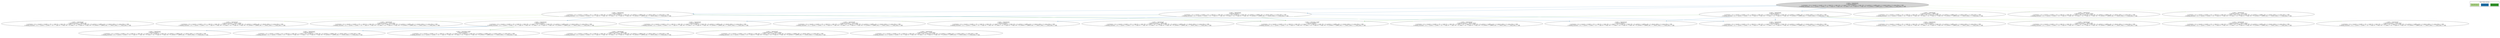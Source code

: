 strict digraph DiskGraph {
edge [colorscheme="paired12"]
nodesep=0.35;
subgraph cluster_graph {
color="white";
2400585854067513445 [label="/\\ state = \"operational\"\n/\\ selected_product = \"\"\n/\\ customers = [c1 |-> [assets |-> [credit |-> (25 :> 2 @@ 50 :> 2 @@ 100 :> 2), bank |-> (25 :> 0 @@ 50 :> 0 @@ 100 :> 0), product |-> [saffron_sky |-> 0, desert_white |-> 0, ocean_blue |-> 0]]]]\n/\\ vending_machines = [v1 |-> [assets |-> [credit |-> (25 :> 0 @@ 50 :> 0 @@ 100 :> 0), bank |-> (25 :> 0 @@ 50 :> 0 @@ 100 :> 0), product |-> [saffron_sky |-> 2, desert_white |-> 2, ocean_blue |-> 2]]]]",style = filled]
2400585854067513445 -> -5579545032117961053 [label="",color="2",fontcolor="2"];
-5579545032117961053 [label="/\\ state = \"operational\"\n/\\ selected_product = \"\"\n/\\ customers = [c1 |-> [assets |-> [credit |-> (25 :> 1 @@ 50 :> 2 @@ 100 :> 2), bank |-> (25 :> 0 @@ 50 :> 0 @@ 100 :> 0), product |-> [saffron_sky |-> 0, desert_white |-> 0, ocean_blue |-> 0]]]]\n/\\ vending_machines = [v1 |-> [assets |-> [credit |-> (25 :> 1 @@ 50 :> 0 @@ 100 :> 0), bank |-> (25 :> 0 @@ 50 :> 0 @@ 100 :> 0), product |-> [saffron_sky |-> 2, desert_white |-> 2, ocean_blue |-> 2]]]]"];
2400585854067513445 -> -8227914320888717476 [label="",color="2",fontcolor="2"];
-8227914320888717476 [label="/\\ state = \"operational\"\n/\\ selected_product = \"\"\n/\\ customers = [c1 |-> [assets |-> [credit |-> (25 :> 2 @@ 50 :> 1 @@ 100 :> 2), bank |-> (25 :> 0 @@ 50 :> 0 @@ 100 :> 0), product |-> [saffron_sky |-> 0, desert_white |-> 0, ocean_blue |-> 0]]]]\n/\\ vending_machines = [v1 |-> [assets |-> [credit |-> (25 :> 0 @@ 50 :> 1 @@ 100 :> 0), bank |-> (25 :> 0 @@ 50 :> 0 @@ 100 :> 0), product |-> [saffron_sky |-> 2, desert_white |-> 2, ocean_blue |-> 2]]]]"];
-5579545032117961053 -> -1557167281297787587 [label="",color="2",fontcolor="2"];
-1557167281297787587 [label="/\\ state = \"operational\"\n/\\ selected_product = \"\"\n/\\ customers = [c1 |-> [assets |-> [credit |-> (25 :> 0 @@ 50 :> 2 @@ 100 :> 2), bank |-> (25 :> 0 @@ 50 :> 0 @@ 100 :> 0), product |-> [saffron_sky |-> 0, desert_white |-> 0, ocean_blue |-> 0]]]]\n/\\ vending_machines = [v1 |-> [assets |-> [credit |-> (25 :> 2 @@ 50 :> 0 @@ 100 :> 0), bank |-> (25 :> 0 @@ 50 :> 0 @@ 100 :> 0), product |-> [saffron_sky |-> 2, desert_white |-> 2, ocean_blue |-> 2]]]]"];
2400585854067513445 -> 3448501722678412208 [label="",color="2",fontcolor="2"];
3448501722678412208 [label="/\\ state = \"operational\"\n/\\ selected_product = \"\"\n/\\ customers = [c1 |-> [assets |-> [credit |-> (25 :> 2 @@ 50 :> 2 @@ 100 :> 1), bank |-> (25 :> 0 @@ 50 :> 0 @@ 100 :> 0), product |-> [saffron_sky |-> 0, desert_white |-> 0, ocean_blue |-> 0]]]]\n/\\ vending_machines = [v1 |-> [assets |-> [credit |-> (25 :> 0 @@ 50 :> 0 @@ 100 :> 1), bank |-> (25 :> 0 @@ 50 :> 0 @@ 100 :> 0), product |-> [saffron_sky |-> 2, desert_white |-> 2, ocean_blue |-> 2]]]]"];
-8227914320888717476 -> 2166639081105242522 [label="",color="2",fontcolor="2"];
2166639081105242522 [label="/\\ state = \"operational\"\n/\\ selected_product = \"\"\n/\\ customers = [c1 |-> [assets |-> [credit |-> (25 :> 1 @@ 50 :> 1 @@ 100 :> 2), bank |-> (25 :> 0 @@ 50 :> 0 @@ 100 :> 0), product |-> [saffron_sky |-> 0, desert_white |-> 0, ocean_blue |-> 0]]]]\n/\\ vending_machines = [v1 |-> [assets |-> [credit |-> (25 :> 1 @@ 50 :> 1 @@ 100 :> 0), bank |-> (25 :> 0 @@ 50 :> 0 @@ 100 :> 0), product |-> [saffron_sky |-> 2, desert_white |-> 2, ocean_blue |-> 2]]]]"];
-5579545032117961053 -> 2166639081105242522 [label="",color="2",fontcolor="2"];
-1557167281297787587 -> 5108171605003203076 [label="",color="2",fontcolor="2"];
5108171605003203076 [label="/\\ state = \"operational\"\n/\\ selected_product = \"\"\n/\\ customers = [c1 |-> [assets |-> [credit |-> (25 :> 0 @@ 50 :> 1 @@ 100 :> 2), bank |-> (25 :> 0 @@ 50 :> 0 @@ 100 :> 0), product |-> [saffron_sky |-> 0, desert_white |-> 0, ocean_blue |-> 0]]]]\n/\\ vending_machines = [v1 |-> [assets |-> [credit |-> (25 :> 2 @@ 50 :> 1 @@ 100 :> 0), bank |-> (25 :> 0 @@ 50 :> 0 @@ 100 :> 0), product |-> [saffron_sky |-> 2, desert_white |-> 2, ocean_blue |-> 2]]]]"];
2400585854067513445 -> -3626379363704403532 [label="",color="3",fontcolor="3"];
-3626379363704403532 [label="/\\ state = \"operational\"\n/\\ selected_product = \"saffron_sky\"\n/\\ customers = [c1 |-> [assets |-> [credit |-> (25 :> 2 @@ 50 :> 2 @@ 100 :> 2), bank |-> (25 :> 0 @@ 50 :> 0 @@ 100 :> 0), product |-> [saffron_sky |-> 0, desert_white |-> 0, ocean_blue |-> 0]]]]\n/\\ vending_machines = [v1 |-> [assets |-> [credit |-> (25 :> 0 @@ 50 :> 0 @@ 100 :> 0), bank |-> (25 :> 0 @@ 50 :> 0 @@ 100 :> 0), product |-> [saffron_sky |-> 2, desert_white |-> 2, ocean_blue |-> 2]]]]"];
3448501722678412208 -> -4892480067411352202 [label="",color="2",fontcolor="2"];
-4892480067411352202 [label="/\\ state = \"operational\"\n/\\ selected_product = \"\"\n/\\ customers = [c1 |-> [assets |-> [credit |-> (25 :> 1 @@ 50 :> 2 @@ 100 :> 1), bank |-> (25 :> 0 @@ 50 :> 0 @@ 100 :> 0), product |-> [saffron_sky |-> 0, desert_white |-> 0, ocean_blue |-> 0]]]]\n/\\ vending_machines = [v1 |-> [assets |-> [credit |-> (25 :> 1 @@ 50 :> 0 @@ 100 :> 1), bank |-> (25 :> 0 @@ 50 :> 0 @@ 100 :> 0), product |-> [saffron_sky |-> 2, desert_white |-> 2, ocean_blue |-> 2]]]]"];
-1557167281297787587 -> -1952092126729326872 [label="",color="2",fontcolor="2"];
-1952092126729326872 [label="/\\ state = \"operational\"\n/\\ selected_product = \"\"\n/\\ customers = [c1 |-> [assets |-> [credit |-> (25 :> 0 @@ 50 :> 2 @@ 100 :> 1), bank |-> (25 :> 0 @@ 50 :> 0 @@ 100 :> 0), product |-> [saffron_sky |-> 0, desert_white |-> 0, ocean_blue |-> 0]]]]\n/\\ vending_machines = [v1 |-> [assets |-> [credit |-> (25 :> 2 @@ 50 :> 0 @@ 100 :> 1), bank |-> (25 :> 0 @@ 50 :> 0 @@ 100 :> 0), product |-> [saffron_sky |-> 2, desert_white |-> 2, ocean_blue |-> 2]]]]"];
-8227914320888717476 -> 4863634155672950291 [label="",color="2",fontcolor="2"];
4863634155672950291 [label="/\\ state = \"operational\"\n/\\ selected_product = \"\"\n/\\ customers = [c1 |-> [assets |-> [credit |-> (25 :> 2 @@ 50 :> 0 @@ 100 :> 2), bank |-> (25 :> 0 @@ 50 :> 0 @@ 100 :> 0), product |-> [saffron_sky |-> 0, desert_white |-> 0, ocean_blue |-> 0]]]]\n/\\ vending_machines = [v1 |-> [assets |-> [credit |-> (25 :> 0 @@ 50 :> 2 @@ 100 :> 0), bank |-> (25 :> 0 @@ 50 :> 0 @@ 100 :> 0), product |-> [saffron_sky |-> 2, desert_white |-> 2, ocean_blue |-> 2]]]]"];
-5579545032117961053 -> -4892480067411352202 [label="",color="2",fontcolor="2"];
2400585854067513445 -> -5579545032117961053 [label="",color="2",fontcolor="2"];
-1557167281297787587 -> 8189553630056432854 [label="",color="4",fontcolor="4"];
8189553630056432854 [label="/\\ state = \"returning_credit\"\n/\\ selected_product = \"\"\n/\\ customers = [c1 |-> [assets |-> [credit |-> (25 :> 1 @@ 50 :> 2 @@ 100 :> 2), bank |-> (25 :> 0 @@ 50 :> 0 @@ 100 :> 0), product |-> [saffron_sky |-> 0, desert_white |-> 0, ocean_blue |-> 0]]]]\n/\\ vending_machines = [v1 |-> [assets |-> [credit |-> (25 :> 1 @@ 50 :> 0 @@ 100 :> 0), bank |-> (25 :> 0 @@ 50 :> 0 @@ 100 :> 0), product |-> [saffron_sky |-> 2, desert_white |-> 2, ocean_blue |-> 2]]]]"];
3448501722678412208 -> -8981442565479840631 [label="",color="2",fontcolor="2"];
-8981442565479840631 [label="/\\ state = \"operational\"\n/\\ selected_product = \"\"\n/\\ customers = [c1 |-> [assets |-> [credit |-> (25 :> 2 @@ 50 :> 1 @@ 100 :> 1), bank |-> (25 :> 0 @@ 50 :> 0 @@ 100 :> 0), product |-> [saffron_sky |-> 0, desert_white |-> 0, ocean_blue |-> 0]]]]\n/\\ vending_machines = [v1 |-> [assets |-> [credit |-> (25 :> 0 @@ 50 :> 1 @@ 100 :> 1), bank |-> (25 :> 0 @@ 50 :> 0 @@ 100 :> 0), product |-> [saffron_sky |-> 2, desert_white |-> 2, ocean_blue |-> 2]]]]"];
2400585854067513445 -> -8227914320888717476 [label="",color="2",fontcolor="2"];
-8227914320888717476 -> -8981442565479840631 [label="",color="2",fontcolor="2"];
-5579545032117961053 -> -2132803082557070832 [label="",color="4",fontcolor="4"];
-2132803082557070832 [label="/\\ state = \"returning_credit\"\n/\\ selected_product = \"\"\n/\\ customers = [c1 |-> [assets |-> [credit |-> (25 :> 2 @@ 50 :> 2 @@ 100 :> 2), bank |-> (25 :> 0 @@ 50 :> 0 @@ 100 :> 0), product |-> [saffron_sky |-> 0, desert_white |-> 0, ocean_blue |-> 0]]]]\n/\\ vending_machines = [v1 |-> [assets |-> [credit |-> (25 :> 0 @@ 50 :> 0 @@ 100 :> 0), bank |-> (25 :> 0 @@ 50 :> 0 @@ 100 :> 0), product |-> [saffron_sky |-> 2, desert_white |-> 2, ocean_blue |-> 2]]]]"];
-8227914320888717476 -> -2132803082557070832 [label="",color="4",fontcolor="4"];
-1557167281297787587 -> 477328408392525036 [label="",color="3",fontcolor="3"];
477328408392525036 [label="/\\ state = \"operational\"\n/\\ selected_product = \"saffron_sky\"\n/\\ customers = [c1 |-> [assets |-> [credit |-> (25 :> 0 @@ 50 :> 2 @@ 100 :> 2), bank |-> (25 :> 0 @@ 50 :> 0 @@ 100 :> 0), product |-> [saffron_sky |-> 0, desert_white |-> 0, ocean_blue |-> 0]]]]\n/\\ vending_machines = [v1 |-> [assets |-> [credit |-> (25 :> 2 @@ 50 :> 0 @@ 100 :> 0), bank |-> (25 :> 0 @@ 50 :> 0 @@ 100 :> 0), product |-> [saffron_sky |-> 2, desert_white |-> 2, ocean_blue |-> 2]]]]"];
2400585854067513445 -> 3448501722678412208 [label="",color="2",fontcolor="2"];
3448501722678412208 -> -2032176210172412324 [label="",color="2",fontcolor="2"];
-2032176210172412324 [label="/\\ state = \"operational\"\n/\\ selected_product = \"\"\n/\\ customers = [c1 |-> [assets |-> [credit |-> (25 :> 2 @@ 50 :> 2 @@ 100 :> 0), bank |-> (25 :> 0 @@ 50 :> 0 @@ 100 :> 0), product |-> [saffron_sky |-> 0, desert_white |-> 0, ocean_blue |-> 0]]]]\n/\\ vending_machines = [v1 |-> [assets |-> [credit |-> (25 :> 0 @@ 50 :> 0 @@ 100 :> 2), bank |-> (25 :> 0 @@ 50 :> 0 @@ 100 :> 0), product |-> [saffron_sky |-> 2, desert_white |-> 2, ocean_blue |-> 2]]]]"];
-1557167281297787587 -> 5108171605003203076 [label="",color="2",fontcolor="2"];
-8227914320888717476 -> 7002121843100749453 [label="",color="3",fontcolor="3"];
7002121843100749453 [label="/\\ state = \"operational\"\n/\\ selected_product = \"saffron_sky\"\n/\\ customers = [c1 |-> [assets |-> [credit |-> (25 :> 2 @@ 50 :> 1 @@ 100 :> 2), bank |-> (25 :> 0 @@ 50 :> 0 @@ 100 :> 0), product |-> [saffron_sky |-> 0, desert_white |-> 0, ocean_blue |-> 0]]]]\n/\\ vending_machines = [v1 |-> [assets |-> [credit |-> (25 :> 0 @@ 50 :> 1 @@ 100 :> 0), bank |-> (25 :> 0 @@ 50 :> 0 @@ 100 :> 0), product |-> [saffron_sky |-> 2, desert_white |-> 2, ocean_blue |-> 2]]]]"];
2400585854067513445 -> -3626379363704403532 [label="",color="3",fontcolor="3"];
-5579545032117961053 -> 6804202819185422194 [label="",color="3",fontcolor="3"];
6804202819185422194 [label="/\\ state = \"operational\"\n/\\ selected_product = \"saffron_sky\"\n/\\ customers = [c1 |-> [assets |-> [credit |-> (25 :> 1 @@ 50 :> 2 @@ 100 :> 2), bank |-> (25 :> 0 @@ 50 :> 0 @@ 100 :> 0), product |-> [saffron_sky |-> 0, desert_white |-> 0, ocean_blue |-> 0]]]]\n/\\ vending_machines = [v1 |-> [assets |-> [credit |-> (25 :> 1 @@ 50 :> 0 @@ 100 :> 0), bank |-> (25 :> 0 @@ 50 :> 0 @@ 100 :> 0), product |-> [saffron_sky |-> 2, desert_white |-> 2, ocean_blue |-> 2]]]]"];
3448501722678412208 -> -2132803082557070832 [label="",color="4",fontcolor="4"];
-5579545032117961053 -> -1557167281297787587 [label="",color="2",fontcolor="2"];
3448501722678412208 -> -4384376039656926623 [label="",color="3",fontcolor="3"];
-4384376039656926623 [label="/\\ state = \"operational\"\n/\\ selected_product = \"saffron_sky\"\n/\\ customers = [c1 |-> [assets |-> [credit |-> (25 :> 2 @@ 50 :> 2 @@ 100 :> 1), bank |-> (25 :> 0 @@ 50 :> 0 @@ 100 :> 0), product |-> [saffron_sky |-> 0, desert_white |-> 0, ocean_blue |-> 0]]]]\n/\\ vending_machines = [v1 |-> [assets |-> [credit |-> (25 :> 0 @@ 50 :> 0 @@ 100 :> 1), bank |-> (25 :> 0 @@ 50 :> 0 @@ 100 :> 0), product |-> [saffron_sky |-> 2, desert_white |-> 2, ocean_blue |-> 2]]]]"];
-8227914320888717476 -> 2166639081105242522 [label="",color="2",fontcolor="2"];
-1557167281297787587 -> -1952092126729326872 [label="",color="2",fontcolor="2"];
2400585854067513445 -> -5579545032117961053 [label="",color="2",fontcolor="2"];
-8227914320888717476 -> 4863634155672950291 [label="",color="2",fontcolor="2"];
-5579545032117961053 -> 2166639081105242522 [label="",color="2",fontcolor="2"];
3448501722678412208 -> -4892480067411352202 [label="",color="2",fontcolor="2"];
2400585854067513445 -> -8227914320888717476 [label="",color="2",fontcolor="2"];
-8227914320888717476 -> -8981442565479840631 [label="",color="2",fontcolor="2"];
-1557167281297787587 -> 8189553630056432854 [label="",color="4",fontcolor="4"];
3448501722678412208 -> -8981442565479840631 [label="",color="2",fontcolor="2"];
2400585854067513445 -> 3448501722678412208 [label="",color="2",fontcolor="2"];
-5579545032117961053 -> -4892480067411352202 [label="",color="2",fontcolor="2"];
-8227914320888717476 -> -2132803082557070832 [label="",color="4",fontcolor="4"];
-8227914320888717476 -> 7002121843100749453 [label="",color="3",fontcolor="3"];
3448501722678412208 -> -2032176210172412324 [label="",color="2",fontcolor="2"];
-1557167281297787587 -> 477328408392525036 [label="",color="3",fontcolor="3"];
2400585854067513445 -> -3626379363704403532 [label="",color="3",fontcolor="3"];
-8227914320888717476 -> 2166639081105242522 [label="",color="2",fontcolor="2"];
-1557167281297787587 -> 5108171605003203076 [label="",color="2",fontcolor="2"];
3448501722678412208 -> -2132803082557070832 [label="",color="4",fontcolor="4"];
-5579545032117961053 -> -2132803082557070832 [label="",color="4",fontcolor="4"];
3448501722678412208 -> -4384376039656926623 [label="",color="3",fontcolor="3"];
-1557167281297787587 -> -1952092126729326872 [label="",color="2",fontcolor="2"];
-8227914320888717476 -> 4863634155672950291 [label="",color="2",fontcolor="2"];
2400585854067513445 -> -5579545032117961053 [label="",color="2",fontcolor="2"];
-1557167281297787587 -> 8189553630056432854 [label="",color="4",fontcolor="4"];
3448501722678412208 -> -4892480067411352202 [label="",color="2",fontcolor="2"];
-1557167281297787587 -> 477328408392525036 [label="",color="3",fontcolor="3"];
-5579545032117961053 -> 6804202819185422194 [label="",color="3",fontcolor="3"];
3448501722678412208 -> -8981442565479840631 [label="",color="2",fontcolor="2"];
2400585854067513445 -> -8227914320888717476 [label="",color="2",fontcolor="2"];
-8227914320888717476 -> -8981442565479840631 [label="",color="2",fontcolor="2"];
3448501722678412208 -> -2032176210172412324 [label="",color="2",fontcolor="2"];
-1557167281297787587 -> 5108171605003203076 [label="",color="2",fontcolor="2"];
-5579545032117961053 -> -1557167281297787587 [label="",color="2",fontcolor="2"];
-8227914320888717476 -> -2132803082557070832 [label="",color="4",fontcolor="4"];
3448501722678412208 -> -2132803082557070832 [label="",color="4",fontcolor="4"];
-5579545032117961053 -> 2166639081105242522 [label="",color="2",fontcolor="2"];
-1557167281297787587 -> -1952092126729326872 [label="",color="2",fontcolor="2"];
2400585854067513445 -> 3448501722678412208 [label="",color="2",fontcolor="2"];
-8227914320888717476 -> 7002121843100749453 [label="",color="3",fontcolor="3"];
3448501722678412208 -> -4384376039656926623 [label="",color="3",fontcolor="3"];
-8227914320888717476 -> 2166639081105242522 [label="",color="2",fontcolor="2"];
2400585854067513445 -> 4552904868915333801 [label="",color="3",fontcolor="3"];
4552904868915333801 [label="/\\ state = \"operational\"\n/\\ selected_product = \"desert_white\"\n/\\ customers = [c1 |-> [assets |-> [credit |-> (25 :> 2 @@ 50 :> 2 @@ 100 :> 2), bank |-> (25 :> 0 @@ 50 :> 0 @@ 100 :> 0), product |-> [saffron_sky |-> 0, desert_white |-> 0, ocean_blue |-> 0]]]]\n/\\ vending_machines = [v1 |-> [assets |-> [credit |-> (25 :> 0 @@ 50 :> 0 @@ 100 :> 0), bank |-> (25 :> 0 @@ 50 :> 0 @@ 100 :> 0), product |-> [saffron_sky |-> 2, desert_white |-> 2, ocean_blue |-> 2]]]]"];
-1557167281297787587 -> 8189553630056432854 [label="",color="4",fontcolor="4"];
-5579545032117961053 -> -4892480067411352202 [label="",color="2",fontcolor="2"];
-8227914320888717476 -> 4863634155672950291 [label="",color="2",fontcolor="2"];
3448501722678412208 -> -4892480067411352202 [label="",color="2",fontcolor="2"];
-5579545032117961053 -> -2132803082557070832 [label="",color="4",fontcolor="4"];
3448501722678412208 -> -8981442565479840631 [label="",color="2",fontcolor="2"];
-8227914320888717476 -> -8981442565479840631 [label="",color="2",fontcolor="2"];
-1557167281297787587 -> -856697279266969615 [label="",color="3",fontcolor="3"];
-856697279266969615 [label="/\\ state = \"operational\"\n/\\ selected_product = \"desert_white\"\n/\\ customers = [c1 |-> [assets |-> [credit |-> (25 :> 0 @@ 50 :> 2 @@ 100 :> 2), bank |-> (25 :> 0 @@ 50 :> 0 @@ 100 :> 0), product |-> [saffron_sky |-> 0, desert_white |-> 0, ocean_blue |-> 0]]]]\n/\\ vending_machines = [v1 |-> [assets |-> [credit |-> (25 :> 2 @@ 50 :> 0 @@ 100 :> 0), bank |-> (25 :> 0 @@ 50 :> 0 @@ 100 :> 0), product |-> [saffron_sky |-> 2, desert_white |-> 2, ocean_blue |-> 2]]]]"];
2400585854067513445 -> -5579545032117961053 [label="",color="2",fontcolor="2"];
-5579545032117961053 -> 6804202819185422194 [label="",color="3",fontcolor="3"];
2400585854067513445 -> -8227914320888717476 [label="",color="2",fontcolor="2"];
-8227914320888717476 -> -2132803082557070832 [label="",color="4",fontcolor="4"];
-1557167281297787587 -> 5108171605003203076 [label="",color="2",fontcolor="2"];
3448501722678412208 -> -2032176210172412324 [label="",color="2",fontcolor="2"];
-8227914320888717476 -> -7804983061081633392 [label="",color="3",fontcolor="3"];
-7804983061081633392 [label="/\\ state = \"operational\"\n/\\ selected_product = \"desert_white\"\n/\\ customers = [c1 |-> [assets |-> [credit |-> (25 :> 2 @@ 50 :> 1 @@ 100 :> 2), bank |-> (25 :> 0 @@ 50 :> 0 @@ 100 :> 0), product |-> [saffron_sky |-> 0, desert_white |-> 0, ocean_blue |-> 0]]]]\n/\\ vending_machines = [v1 |-> [assets |-> [credit |-> (25 :> 0 @@ 50 :> 1 @@ 100 :> 0), bank |-> (25 :> 0 @@ 50 :> 0 @@ 100 :> 0), product |-> [saffron_sky |-> 2, desert_white |-> 2, ocean_blue |-> 2]]]]"];
3448501722678412208 -> -2132803082557070832 [label="",color="4",fontcolor="4"];
2400585854067513445 -> 3448501722678412208 [label="",color="2",fontcolor="2"];
-1557167281297787587 -> -1952092126729326872 [label="",color="2",fontcolor="2"];
-5579545032117961053 -> -1557167281297787587 [label="",color="2",fontcolor="2"];
2400585854067513445 -> 4552904868915333801 [label="",color="3",fontcolor="3"];
3448501722678412208 -> 3577046457842930044 [label="",color="3",fontcolor="3"];
3577046457842930044 [label="/\\ state = \"operational\"\n/\\ selected_product = \"desert_white\"\n/\\ customers = [c1 |-> [assets |-> [credit |-> (25 :> 2 @@ 50 :> 2 @@ 100 :> 1), bank |-> (25 :> 0 @@ 50 :> 0 @@ 100 :> 0), product |-> [saffron_sky |-> 0, desert_white |-> 0, ocean_blue |-> 0]]]]\n/\\ vending_machines = [v1 |-> [assets |-> [credit |-> (25 :> 0 @@ 50 :> 0 @@ 100 :> 1), bank |-> (25 :> 0 @@ 50 :> 0 @@ 100 :> 0), product |-> [saffron_sky |-> 2, desert_white |-> 2, ocean_blue |-> 2]]]]"];
-1557167281297787587 -> 8189553630056432854 [label="",color="4",fontcolor="4"];
-8227914320888717476 -> 2166639081105242522 [label="",color="2",fontcolor="2"];
-5579545032117961053 -> 2166639081105242522 [label="",color="2",fontcolor="2"];
-8227914320888717476 -> 4863634155672950291 [label="",color="2",fontcolor="2"];
-1557167281297787587 -> -856697279266969615 [label="",color="3",fontcolor="3"];
3448501722678412208 -> -4892480067411352202 [label="",color="2",fontcolor="2"];
2400585854067513445 -> -5579545032117961053 [label="",color="2",fontcolor="2"];
3448501722678412208 -> -8981442565479840631 [label="",color="2",fontcolor="2"];
-1557167281297787587 -> 5108171605003203076 [label="",color="2",fontcolor="2"];
-8227914320888717476 -> -8981442565479840631 [label="",color="2",fontcolor="2"];
-5579545032117961053 -> -4892480067411352202 [label="",color="2",fontcolor="2"];
-8227914320888717476 -> -2132803082557070832 [label="",color="4",fontcolor="4"];
-1557167281297787587 -> -1952092126729326872 [label="",color="2",fontcolor="2"];
2400585854067513445 -> -8227914320888717476 [label="",color="2",fontcolor="2"];
-5579545032117961053 -> -2132803082557070832 [label="",color="4",fontcolor="4"];
-1557167281297787587 -> 8189553630056432854 [label="",color="4",fontcolor="4"];
3448501722678412208 -> -2032176210172412324 [label="",color="2",fontcolor="2"];
-5579545032117961053 -> -5985622981923181457 [label="",color="3",fontcolor="3"];
-5985622981923181457 [label="/\\ state = \"operational\"\n/\\ selected_product = \"desert_white\"\n/\\ customers = [c1 |-> [assets |-> [credit |-> (25 :> 1 @@ 50 :> 2 @@ 100 :> 2), bank |-> (25 :> 0 @@ 50 :> 0 @@ 100 :> 0), product |-> [saffron_sky |-> 0, desert_white |-> 0, ocean_blue |-> 0]]]]\n/\\ vending_machines = [v1 |-> [assets |-> [credit |-> (25 :> 1 @@ 50 :> 0 @@ 100 :> 0), bank |-> (25 :> 0 @@ 50 :> 0 @@ 100 :> 0), product |-> [saffron_sky |-> 2, desert_white |-> 2, ocean_blue |-> 2]]]]"];
-8227914320888717476 -> -7804983061081633392 [label="",color="3",fontcolor="3"];
2400585854067513445 -> 3448501722678412208 [label="",color="2",fontcolor="2"];
-8227914320888717476 -> 2166639081105242522 [label="",color="2",fontcolor="2"];
-5579545032117961053 -> -1557167281297787587 [label="",color="2",fontcolor="2"];
3448501722678412208 -> -2132803082557070832 [label="",color="4",fontcolor="4"];
-5579545032117961053 -> 2166639081105242522 [label="",color="2",fontcolor="2"];
3448501722678412208 -> 3577046457842930044 [label="",color="3",fontcolor="3"];
-5579545032117961053 -> -4892480067411352202 [label="",color="2",fontcolor="2"];
-1557167281297787587 -> -856697279266969615 [label="",color="3",fontcolor="3"];
-5579545032117961053 -> -2132803082557070832 [label="",color="4",fontcolor="4"];
3448501722678412208 -> -4892480067411352202 [label="",color="2",fontcolor="2"];
-8227914320888717476 -> 4863634155672950291 [label="",color="2",fontcolor="2"];
2400585854067513445 -> 4552904868915333801 [label="",color="3",fontcolor="3"];
3448501722678412208 -> -8981442565479840631 [label="",color="2",fontcolor="2"];
-8227914320888717476 -> -8981442565479840631 [label="",color="2",fontcolor="2"];
-1557167281297787587 -> 5108171605003203076 [label="",color="2",fontcolor="2"];
3448501722678412208 -> -2032176210172412324 [label="",color="2",fontcolor="2"];
-1557167281297787587 -> -1952092126729326872 [label="",color="2",fontcolor="2"];
2400585854067513445 -> -5579545032117961053 [label="",color="2",fontcolor="2"];
-5579545032117961053 -> -5985622981923181457 [label="",color="3",fontcolor="3"];
-8227914320888717476 -> -2132803082557070832 [label="",color="4",fontcolor="4"];
-1557167281297787587 -> 8189553630056432854 [label="",color="4",fontcolor="4"];
2400585854067513445 -> -8227914320888717476 [label="",color="2",fontcolor="2"];
3448501722678412208 -> -2132803082557070832 [label="",color="4",fontcolor="4"];
-8227914320888717476 -> -7804983061081633392 [label="",color="3",fontcolor="3"];
3448501722678412208 -> 3577046457842930044 [label="",color="3",fontcolor="3"];
-8227914320888717476 -> 2166639081105242522 [label="",color="2",fontcolor="2"];
-5579545032117961053 -> -1557167281297787587 [label="",color="2",fontcolor="2"];
-8227914320888717476 -> 4863634155672950291 [label="",color="2",fontcolor="2"];
-1557167281297787587 -> 614584328586743565 [label="",color="3",fontcolor="3"];
614584328586743565 [label="/\\ state = \"operational\"\n/\\ selected_product = \"ocean_blue\"\n/\\ customers = [c1 |-> [assets |-> [credit |-> (25 :> 0 @@ 50 :> 2 @@ 100 :> 2), bank |-> (25 :> 0 @@ 50 :> 0 @@ 100 :> 0), product |-> [saffron_sky |-> 0, desert_white |-> 0, ocean_blue |-> 0]]]]\n/\\ vending_machines = [v1 |-> [assets |-> [credit |-> (25 :> 2 @@ 50 :> 0 @@ 100 :> 0), bank |-> (25 :> 0 @@ 50 :> 0 @@ 100 :> 0), product |-> [saffron_sky |-> 2, desert_white |-> 2, ocean_blue |-> 2]]]]"];
3448501722678412208 -> -4892480067411352202 [label="",color="2",fontcolor="2"];
-8227914320888717476 -> -8981442565479840631 [label="",color="2",fontcolor="2"];
3448501722678412208 -> -8981442565479840631 [label="",color="2",fontcolor="2"];
-5579545032117961053 -> 2166639081105242522 [label="",color="2",fontcolor="2"];
-8227914320888717476 -> -2132803082557070832 [label="",color="4",fontcolor="4"];
2400585854067513445 -> 3448501722678412208 [label="",color="2",fontcolor="2"];
-8227914320888717476 -> 8013089216493331820 [label="",color="3",fontcolor="3"];
8013089216493331820 [label="/\\ state = \"operational\"\n/\\ selected_product = \"ocean_blue\"\n/\\ customers = [c1 |-> [assets |-> [credit |-> (25 :> 2 @@ 50 :> 1 @@ 100 :> 2), bank |-> (25 :> 0 @@ 50 :> 0 @@ 100 :> 0), product |-> [saffron_sky |-> 0, desert_white |-> 0, ocean_blue |-> 0]]]]\n/\\ vending_machines = [v1 |-> [assets |-> [credit |-> (25 :> 0 @@ 50 :> 1 @@ 100 :> 0), bank |-> (25 :> 0 @@ 50 :> 0 @@ 100 :> 0), product |-> [saffron_sky |-> 2, desert_white |-> 2, ocean_blue |-> 2]]]]"];
-5579545032117961053 -> -4892480067411352202 [label="",color="2",fontcolor="2"];
3448501722678412208 -> -2032176210172412324 [label="",color="2",fontcolor="2"];
-5579545032117961053 -> -2132803082557070832 [label="",color="4",fontcolor="4"];
3448501722678412208 -> -2132803082557070832 [label="",color="4",fontcolor="4"];
2400585854067513445 -> -4344779884870458795 [label="",color="3",fontcolor="3"];
-4344779884870458795 [label="/\\ state = \"operational\"\n/\\ selected_product = \"ocean_blue\"\n/\\ customers = [c1 |-> [assets |-> [credit |-> (25 :> 2 @@ 50 :> 2 @@ 100 :> 2), bank |-> (25 :> 0 @@ 50 :> 0 @@ 100 :> 0), product |-> [saffron_sky |-> 0, desert_white |-> 0, ocean_blue |-> 0]]]]\n/\\ vending_machines = [v1 |-> [assets |-> [credit |-> (25 :> 0 @@ 50 :> 0 @@ 100 :> 0), bank |-> (25 :> 0 @@ 50 :> 0 @@ 100 :> 0), product |-> [saffron_sky |-> 2, desert_white |-> 2, ocean_blue |-> 2]]]]"];
-5579545032117961053 -> -5985622981923181457 [label="",color="3",fontcolor="3"];
3448501722678412208 -> -3657152004266067584 [label="",color="3",fontcolor="3"];
-3657152004266067584 [label="/\\ state = \"operational\"\n/\\ selected_product = \"ocean_blue\"\n/\\ customers = [c1 |-> [assets |-> [credit |-> (25 :> 2 @@ 50 :> 2 @@ 100 :> 1), bank |-> (25 :> 0 @@ 50 :> 0 @@ 100 :> 0), product |-> [saffron_sky |-> 0, desert_white |-> 0, ocean_blue |-> 0]]]]\n/\\ vending_machines = [v1 |-> [assets |-> [credit |-> (25 :> 0 @@ 50 :> 0 @@ 100 :> 1), bank |-> (25 :> 0 @@ 50 :> 0 @@ 100 :> 0), product |-> [saffron_sky |-> 2, desert_white |-> 2, ocean_blue |-> 2]]]]"];
-5579545032117961053 -> -1557167281297787587 [label="",color="2",fontcolor="2"];
-5579545032117961053 -> 2166639081105242522 [label="",color="2",fontcolor="2"];
-5579545032117961053 -> -4892480067411352202 [label="",color="2",fontcolor="2"];
-5579545032117961053 -> -2132803082557070832 [label="",color="4",fontcolor="4"];
-5579545032117961053 -> 5797783025972216979 [label="",color="3",fontcolor="3"];
5797783025972216979 [label="/\\ state = \"operational\"\n/\\ selected_product = \"ocean_blue\"\n/\\ customers = [c1 |-> [assets |-> [credit |-> (25 :> 1 @@ 50 :> 2 @@ 100 :> 2), bank |-> (25 :> 0 @@ 50 :> 0 @@ 100 :> 0), product |-> [saffron_sky |-> 0, desert_white |-> 0, ocean_blue |-> 0]]]]\n/\\ vending_machines = [v1 |-> [assets |-> [credit |-> (25 :> 1 @@ 50 :> 0 @@ 100 :> 0), bank |-> (25 :> 0 @@ 50 :> 0 @@ 100 :> 0), product |-> [saffron_sky |-> 2, desert_white |-> 2, ocean_blue |-> 2]]]]"];
{rank = same; 2400585854067513445;}
{rank = same; 3448501722678412208;-5579545032117961053;-8227914320888717476;}
{rank = same; -1557167281297787587;}
}
subgraph cluster_legend {graph[style=bold];label = "Next State Actions" style="solid"
node [ labeljust="l",colorscheme="paired12",style=filled,shape=record ]
ReturnCredit [label="ReturnCredit",fillcolor=4]
InsertCredit [label="InsertCredit",fillcolor=2]
SelectProduct [label="SelectProduct",fillcolor=3]
}}